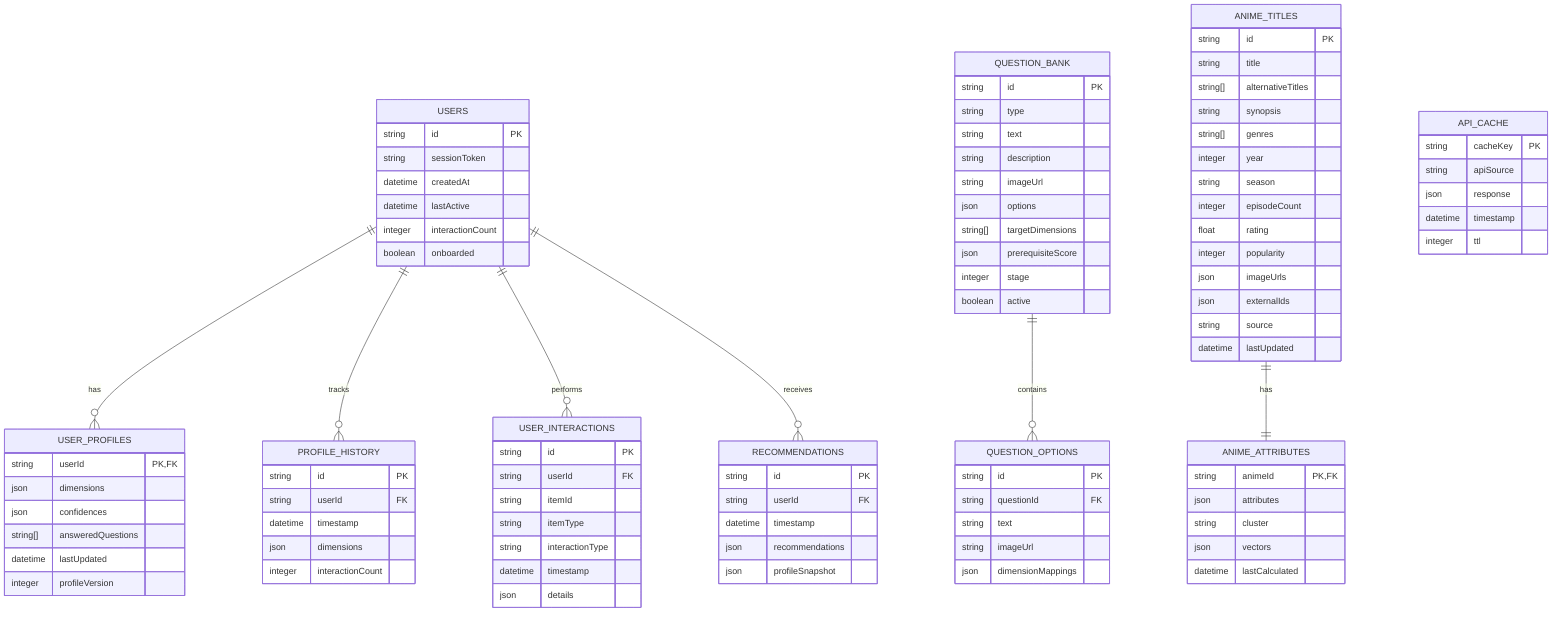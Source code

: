 erDiagram
    USERS {
        string id PK
        string sessionToken
        datetime createdAt
        datetime lastActive
        integer interactionCount
        boolean onboarded
    }
    
    USER_PROFILES {
        string userId PK, FK
        json dimensions
        json confidences
        string[] answeredQuestions
        datetime lastUpdated
        integer profileVersion
    }
    
    PROFILE_HISTORY {
        string id PK
        string userId FK
        datetime timestamp
        json dimensions
        integer interactionCount
    }
    
    QUESTION_BANK {
        string id PK
        string type
        string text
        string description
        string imageUrl
        json options
        string[] targetDimensions
        json prerequisiteScore
        integer stage
        boolean active
    }
    
    QUESTION_OPTIONS {
        string id PK
        string questionId FK
        string text
        string imageUrl
        json dimensionMappings
    }
    
    ANIME_TITLES {
        string id PK
        string title
        string[] alternativeTitles
        string synopsis
        string[] genres
        integer year
        string season
        integer episodeCount
        float rating
        integer popularity
        json imageUrls
        json externalIds
        string source
        datetime lastUpdated
    }
    
    ANIME_ATTRIBUTES {
        string animeId PK, FK
        json attributes
        string cluster
        json vectors
        datetime lastCalculated
    }
    
    USER_INTERACTIONS {
        string id PK
        string userId FK
        string itemId
        string itemType
        string interactionType
        datetime timestamp
        json details
    }
    
    RECOMMENDATIONS {
        string id PK
        string userId FK
        datetime timestamp
        json recommendations
        json profileSnapshot
    }
    
    API_CACHE {
        string cacheKey PK
        string apiSource
        json response
        datetime timestamp
        integer ttl
    }
    
    USERS ||--o{ USER_PROFILES : "has"
    USERS ||--o{ PROFILE_HISTORY : "tracks"
    USERS ||--o{ USER_INTERACTIONS : "performs"
    USERS ||--o{ RECOMMENDATIONS : "receives"
    
    QUESTION_BANK ||--o{ QUESTION_OPTIONS : "contains"
    
    ANIME_TITLES ||--|| ANIME_ATTRIBUTES : "has"